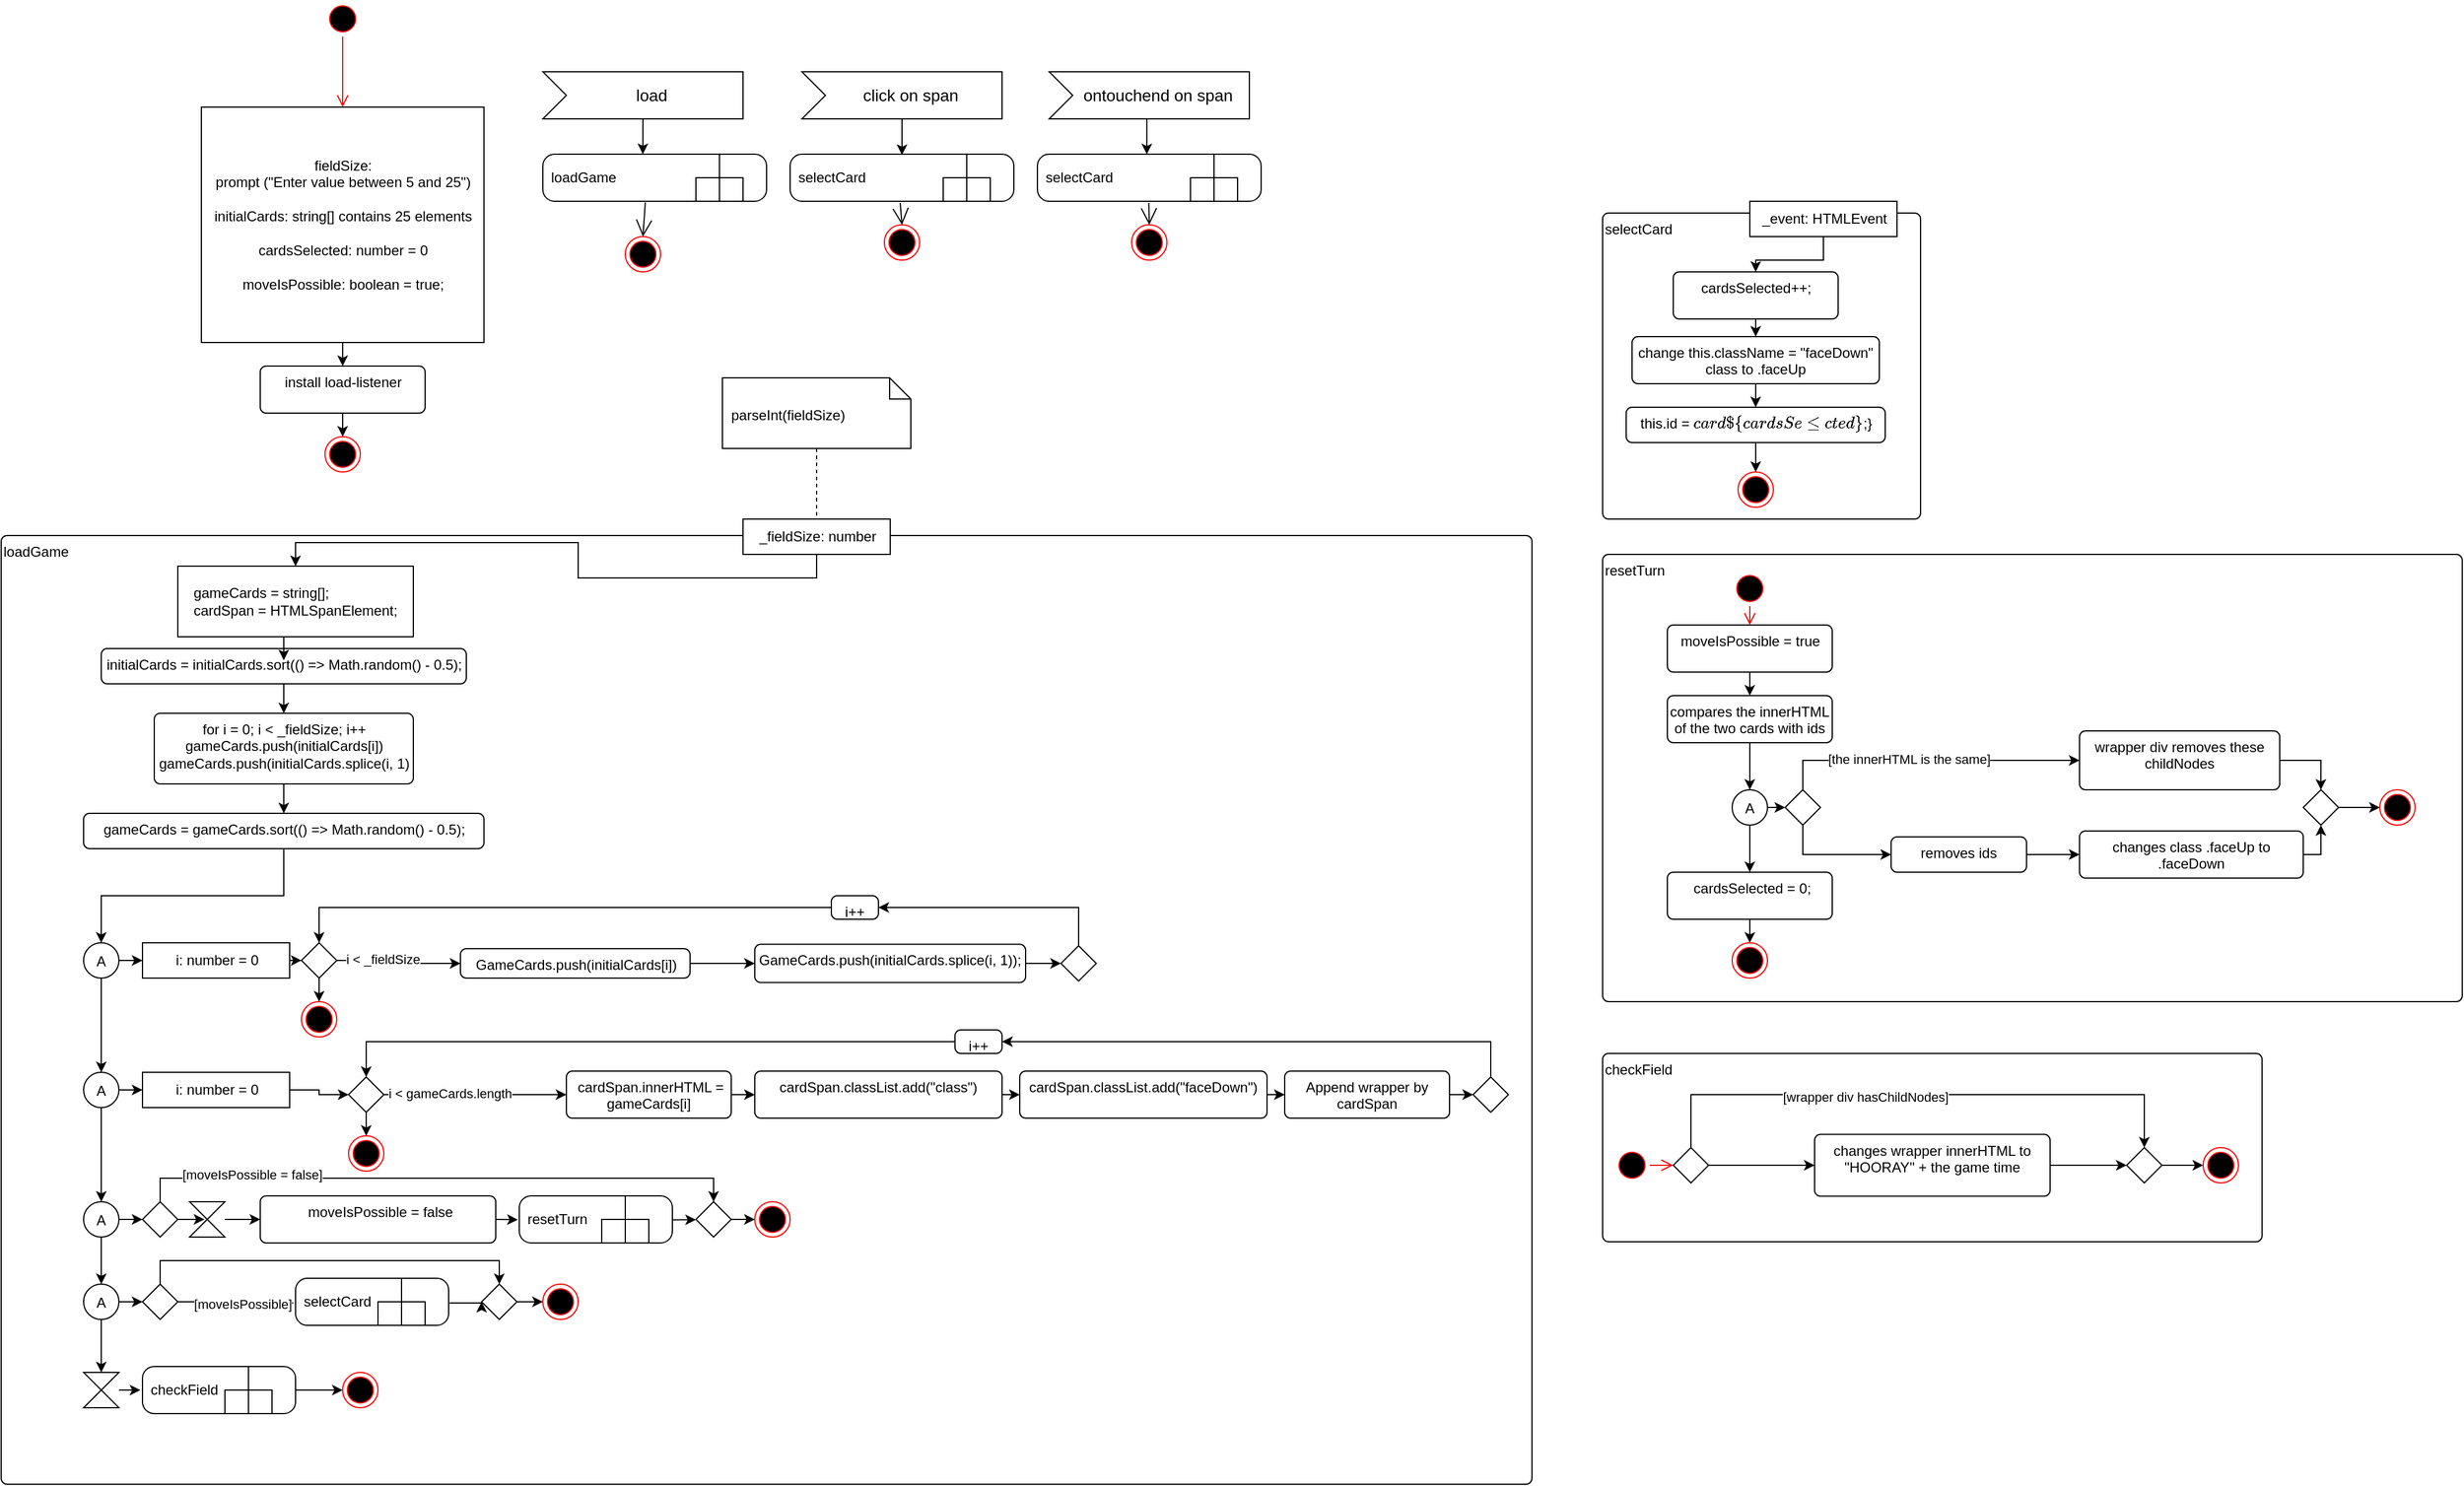 <mxfile version="17.4.2" type="device"><diagram id="jdopjP7UyRHv-_mpUukn" name="Page-1"><mxGraphModel dx="2853" dy="1598" grid="1" gridSize="10" guides="1" tooltips="1" connect="1" arrows="0" fold="1" page="1" pageScale="1" pageWidth="2336" pageHeight="1654" background="none" math="0" shadow="0"><root><mxCell id="0"/><mxCell id="1" parent="0"/><mxCell id="LAQ2W7BUD5hDsQuwMVyT-1" value="" style="ellipse;html=1;shape=startState;fillColor=#000000;strokeColor=#ff0000;" vertex="1" parent="1"><mxGeometry x="465" y="200" width="30" height="30" as="geometry"/></mxCell><mxCell id="LAQ2W7BUD5hDsQuwMVyT-2" value="" style="edgeStyle=orthogonalEdgeStyle;html=1;verticalAlign=bottom;endArrow=open;endSize=8;strokeColor=#ff0000;rounded=0;entryX=0.5;entryY=0;entryDx=0;entryDy=0;" edge="1" source="LAQ2W7BUD5hDsQuwMVyT-1" parent="1" target="LAQ2W7BUD5hDsQuwMVyT-3"><mxGeometry relative="1" as="geometry"><mxPoint x="465" y="300" as="targetPoint"/></mxGeometry></mxCell><mxCell id="LAQ2W7BUD5hDsQuwMVyT-111" style="edgeStyle=orthogonalEdgeStyle;rounded=0;orthogonalLoop=1;jettySize=auto;html=1;exitX=0.5;exitY=1;exitDx=0;exitDy=0;entryX=0.5;entryY=0;entryDx=0;entryDy=0;" edge="1" parent="1" source="LAQ2W7BUD5hDsQuwMVyT-3" target="LAQ2W7BUD5hDsQuwMVyT-6"><mxGeometry relative="1" as="geometry"/></mxCell><mxCell id="LAQ2W7BUD5hDsQuwMVyT-3" value="fieldSize:&lt;br&gt;prompt (&quot;Enter value between 5 and 25&quot;)&lt;br&gt;&lt;br&gt;initialCards: string[] contains 25 elements&lt;br&gt;&lt;br&gt;cardsSelected: number = 0&lt;br&gt;&lt;br&gt;moveIsPossible: boolean = true;" style="html=1;" vertex="1" parent="1"><mxGeometry x="360" y="290" width="240" height="200" as="geometry"/></mxCell><mxCell id="LAQ2W7BUD5hDsQuwMVyT-101" style="edgeStyle=orthogonalEdgeStyle;rounded=0;orthogonalLoop=1;jettySize=auto;html=1;exitX=0;exitY=0;exitDx=85;exitDy=40;exitPerimeter=0;entryX=0.447;entryY=0;entryDx=0;entryDy=0;entryPerimeter=0;" edge="1" parent="1" source="LAQ2W7BUD5hDsQuwMVyT-4" target="LAQ2W7BUD5hDsQuwMVyT-5"><mxGeometry relative="1" as="geometry"/></mxCell><mxCell id="LAQ2W7BUD5hDsQuwMVyT-4" value="load" style="html=1;shape=mxgraph.infographic.ribbonSimple;notch1=20;notch2=0;align=center;verticalAlign=middle;fontSize=14;fontStyle=0;fillColor=#FFFFFF;flipH=0;spacingRight=0;spacingLeft=14;" vertex="1" parent="1"><mxGeometry x="650" y="260" width="170" height="40" as="geometry"/></mxCell><mxCell id="LAQ2W7BUD5hDsQuwMVyT-5" value="loadGame" style="shape=mxgraph.uml25.behaviorAction;html=1;rounded=1;absoluteArcSize=1;arcSize=10;align=left;spacingLeft=5;" vertex="1" parent="1"><mxGeometry x="650" y="330" width="190" height="40" as="geometry"/></mxCell><mxCell id="LAQ2W7BUD5hDsQuwMVyT-113" style="edgeStyle=orthogonalEdgeStyle;rounded=0;orthogonalLoop=1;jettySize=auto;html=1;exitX=0.5;exitY=1;exitDx=0;exitDy=0;entryX=0.5;entryY=0;entryDx=0;entryDy=0;" edge="1" parent="1" source="LAQ2W7BUD5hDsQuwMVyT-6" target="LAQ2W7BUD5hDsQuwMVyT-112"><mxGeometry relative="1" as="geometry"/></mxCell><mxCell id="LAQ2W7BUD5hDsQuwMVyT-6" value="install load-listener" style="html=1;align=center;verticalAlign=top;rounded=1;absoluteArcSize=1;arcSize=10;dashed=0;" vertex="1" parent="1"><mxGeometry x="410" y="510" width="140" height="40" as="geometry"/></mxCell><mxCell id="LAQ2W7BUD5hDsQuwMVyT-102" style="edgeStyle=orthogonalEdgeStyle;rounded=0;orthogonalLoop=1;jettySize=auto;html=1;exitX=0;exitY=0;exitDx=85;exitDy=40;exitPerimeter=0;entryX=0.5;entryY=0.017;entryDx=0;entryDy=0;entryPerimeter=0;" edge="1" parent="1" source="LAQ2W7BUD5hDsQuwMVyT-8" target="LAQ2W7BUD5hDsQuwMVyT-10"><mxGeometry relative="1" as="geometry"/></mxCell><mxCell id="LAQ2W7BUD5hDsQuwMVyT-8" value="click on span" style="html=1;shape=mxgraph.infographic.ribbonSimple;notch1=20;notch2=0;align=center;verticalAlign=middle;fontSize=14;fontStyle=0;fillColor=#FFFFFF;flipH=0;spacingRight=0;spacingLeft=14;" vertex="1" parent="1"><mxGeometry x="870" y="260" width="170" height="40" as="geometry"/></mxCell><mxCell id="LAQ2W7BUD5hDsQuwMVyT-103" style="edgeStyle=orthogonalEdgeStyle;rounded=0;orthogonalLoop=1;jettySize=auto;html=1;exitX=0;exitY=0;exitDx=85;exitDy=40;exitPerimeter=0;entryX=0.489;entryY=0.002;entryDx=0;entryDy=0;entryPerimeter=0;" edge="1" parent="1" source="LAQ2W7BUD5hDsQuwMVyT-9" target="LAQ2W7BUD5hDsQuwMVyT-14"><mxGeometry relative="1" as="geometry"/></mxCell><mxCell id="LAQ2W7BUD5hDsQuwMVyT-9" value="ontouchend on span" style="html=1;shape=mxgraph.infographic.ribbonSimple;notch1=20;notch2=0;align=center;verticalAlign=middle;fontSize=14;fontStyle=0;fillColor=#FFFFFF;flipH=0;spacingRight=0;spacingLeft=14;" vertex="1" parent="1"><mxGeometry x="1080" y="260" width="170" height="40" as="geometry"/></mxCell><mxCell id="LAQ2W7BUD5hDsQuwMVyT-10" value="selectCard" style="shape=mxgraph.uml25.behaviorAction;html=1;rounded=1;absoluteArcSize=1;arcSize=10;align=left;spacingLeft=5;" vertex="1" parent="1"><mxGeometry x="860" y="330" width="190" height="40" as="geometry"/></mxCell><mxCell id="LAQ2W7BUD5hDsQuwMVyT-14" value="selectCard" style="shape=mxgraph.uml25.behaviorAction;html=1;rounded=1;absoluteArcSize=1;arcSize=10;align=left;spacingLeft=5;" vertex="1" parent="1"><mxGeometry x="1070" y="330" width="190" height="40" as="geometry"/></mxCell><mxCell id="LAQ2W7BUD5hDsQuwMVyT-97" value="" style="group" vertex="1" connectable="0" parent="1"><mxGeometry x="1550" y="670" width="730" height="380" as="geometry"/></mxCell><mxCell id="LAQ2W7BUD5hDsQuwMVyT-12" value="resetTurn&lt;br&gt;&lt;br&gt;&lt;br&gt;" style="html=1;align=left;verticalAlign=top;rounded=1;absoluteArcSize=1;arcSize=10;dashed=0;" vertex="1" parent="LAQ2W7BUD5hDsQuwMVyT-97"><mxGeometry width="730" height="380" as="geometry"/></mxCell><mxCell id="LAQ2W7BUD5hDsQuwMVyT-51" value="&amp;nbsp;cardsSelected = 0;" style="html=1;align=center;verticalAlign=top;rounded=1;absoluteArcSize=1;arcSize=10;dashed=0;" vertex="1" parent="LAQ2W7BUD5hDsQuwMVyT-97"><mxGeometry x="55" y="270" width="140" height="40" as="geometry"/></mxCell><mxCell id="LAQ2W7BUD5hDsQuwMVyT-81" style="edgeStyle=orthogonalEdgeStyle;rounded=0;orthogonalLoop=1;jettySize=auto;html=1;exitX=0.5;exitY=1;exitDx=0;exitDy=0;entryX=0.5;entryY=0;entryDx=0;entryDy=0;" edge="1" parent="LAQ2W7BUD5hDsQuwMVyT-97" source="LAQ2W7BUD5hDsQuwMVyT-247" target="LAQ2W7BUD5hDsQuwMVyT-51"><mxGeometry relative="1" as="geometry"><mxPoint x="125" y="248" as="sourcePoint"/></mxGeometry></mxCell><mxCell id="LAQ2W7BUD5hDsQuwMVyT-80" style="edgeStyle=orthogonalEdgeStyle;rounded=0;orthogonalLoop=1;jettySize=auto;html=1;exitX=0.5;exitY=1;exitDx=0;exitDy=0;entryX=0.5;entryY=0;entryDx=0;entryDy=0;" edge="1" parent="LAQ2W7BUD5hDsQuwMVyT-97" source="LAQ2W7BUD5hDsQuwMVyT-53" target="LAQ2W7BUD5hDsQuwMVyT-247"><mxGeometry relative="1" as="geometry"><mxPoint x="125" y="178" as="targetPoint"/></mxGeometry></mxCell><mxCell id="LAQ2W7BUD5hDsQuwMVyT-53" value="compares the innerHTML of the two cards with ids" style="html=1;align=center;verticalAlign=top;rounded=1;absoluteArcSize=1;arcSize=10;dashed=0;whiteSpace=wrap;" vertex="1" parent="LAQ2W7BUD5hDsQuwMVyT-97"><mxGeometry x="55" y="120" width="140" height="40" as="geometry"/></mxCell><mxCell id="LAQ2W7BUD5hDsQuwMVyT-96" style="edgeStyle=orthogonalEdgeStyle;rounded=0;orthogonalLoop=1;jettySize=auto;html=1;exitX=0.5;exitY=1;exitDx=0;exitDy=0;entryX=0.5;entryY=0;entryDx=0;entryDy=0;" edge="1" parent="LAQ2W7BUD5hDsQuwMVyT-97" source="LAQ2W7BUD5hDsQuwMVyT-54" target="LAQ2W7BUD5hDsQuwMVyT-53"><mxGeometry relative="1" as="geometry"/></mxCell><mxCell id="LAQ2W7BUD5hDsQuwMVyT-54" value="moveIsPossible = true" style="html=1;align=center;verticalAlign=top;rounded=1;absoluteArcSize=1;arcSize=10;dashed=0;" vertex="1" parent="LAQ2W7BUD5hDsQuwMVyT-97"><mxGeometry x="55" y="60" width="140" height="40" as="geometry"/></mxCell><mxCell id="LAQ2W7BUD5hDsQuwMVyT-82" value="" style="ellipse;html=1;shape=endState;fillColor=#000000;strokeColor=#ff0000;" vertex="1" parent="LAQ2W7BUD5hDsQuwMVyT-97"><mxGeometry x="110" y="330" width="30" height="30" as="geometry"/></mxCell><mxCell id="LAQ2W7BUD5hDsQuwMVyT-83" style="edgeStyle=orthogonalEdgeStyle;rounded=0;orthogonalLoop=1;jettySize=auto;html=1;exitX=0.5;exitY=1;exitDx=0;exitDy=0;entryX=0.5;entryY=0;entryDx=0;entryDy=0;" edge="1" parent="LAQ2W7BUD5hDsQuwMVyT-97" source="LAQ2W7BUD5hDsQuwMVyT-51" target="LAQ2W7BUD5hDsQuwMVyT-82"><mxGeometry relative="1" as="geometry"/></mxCell><mxCell id="LAQ2W7BUD5hDsQuwMVyT-92" value="" style="ellipse;html=1;shape=startState;fillColor=#000000;strokeColor=#ff0000;" vertex="1" parent="LAQ2W7BUD5hDsQuwMVyT-97"><mxGeometry x="110" y="14" width="30" height="30" as="geometry"/></mxCell><mxCell id="LAQ2W7BUD5hDsQuwMVyT-93" value="" style="edgeStyle=orthogonalEdgeStyle;html=1;verticalAlign=bottom;endArrow=open;endSize=8;strokeColor=#ff0000;rounded=0;entryX=0.5;entryY=0;entryDx=0;entryDy=0;" edge="1" source="LAQ2W7BUD5hDsQuwMVyT-92" parent="LAQ2W7BUD5hDsQuwMVyT-97" target="LAQ2W7BUD5hDsQuwMVyT-54"><mxGeometry relative="1" as="geometry"><mxPoint x="125" y="104" as="targetPoint"/></mxGeometry></mxCell><mxCell id="LAQ2W7BUD5hDsQuwMVyT-250" value="" style="group" vertex="1" connectable="0" parent="LAQ2W7BUD5hDsQuwMVyT-97"><mxGeometry x="110" y="150" width="580" height="125" as="geometry"/></mxCell><mxCell id="LAQ2W7BUD5hDsQuwMVyT-225" value="" style="group" vertex="1" connectable="0" parent="LAQ2W7BUD5hDsQuwMVyT-250"><mxGeometry x="45" width="535" height="125" as="geometry"/></mxCell><mxCell id="LAQ2W7BUD5hDsQuwMVyT-198" value="" style="rhombus;strokeColor=default;gradientColor=none;" vertex="1" parent="LAQ2W7BUD5hDsQuwMVyT-225"><mxGeometry x="440" y="50" width="30" height="30" as="geometry"/></mxCell><mxCell id="LAQ2W7BUD5hDsQuwMVyT-199" value="" style="rhombus;strokeColor=default;gradientColor=none;" vertex="1" parent="LAQ2W7BUD5hDsQuwMVyT-225"><mxGeometry y="50" width="30" height="30" as="geometry"/></mxCell><mxCell id="LAQ2W7BUD5hDsQuwMVyT-204" value="&lt;span style=&quot;color: rgba(0 , 0 , 0 , 0) ; font-family: monospace ; font-size: 0px&quot;&gt;%3CmxGraphModel%3E%3Croot%3E%3CmxCell%20id%3D%220%22%2F%3E%3CmxCell%20id%3D%221%22%20parent%3D%220%22%2F%3E%3CmxCell%20id%3D%222%22%20value%3D%22if%20they%20are%20the%20same%20they%20get%20removed%20from%20the%20div%2C%26lt%3Bbr%26gt%3Belse%20it%20changes%20class%20.faceUp%20to%20.faceDown%22%20style%3D%22html%3D1%3Balign%3Dcenter%3BverticalAlign%3Dtop%3Brounded%3D1%3BabsoluteArcSize%3D1%3BarcSize%3D10%3Bdashed%3D0%3BwhiteSpace%3Dwrap%3B%22%20vertex%3D%221%22%20parent%3D%221%22%3E%3CmxGeometry%20x%3D%221130%22%20y%3D%22818%22%20width%3D%22190%22%20height%3D%2270%22%20as%3D%22geometry%22%2F%3E%3C%2FmxCell%3E%3C%2Froot%3E%3C%2FmxGraphModel%3E&lt;/span&gt;removes ids" style="html=1;align=center;verticalAlign=top;rounded=1;absoluteArcSize=1;arcSize=10;dashed=0;whiteSpace=wrap;" vertex="1" parent="LAQ2W7BUD5hDsQuwMVyT-225"><mxGeometry x="90" y="90" width="115" height="30" as="geometry"/></mxCell><mxCell id="LAQ2W7BUD5hDsQuwMVyT-208" style="edgeStyle=orthogonalEdgeStyle;rounded=0;orthogonalLoop=1;jettySize=auto;html=1;exitX=0.5;exitY=1;exitDx=0;exitDy=0;entryX=0;entryY=0.5;entryDx=0;entryDy=0;" edge="1" parent="LAQ2W7BUD5hDsQuwMVyT-225" source="LAQ2W7BUD5hDsQuwMVyT-199" target="LAQ2W7BUD5hDsQuwMVyT-204"><mxGeometry relative="1" as="geometry"/></mxCell><mxCell id="LAQ2W7BUD5hDsQuwMVyT-210" style="edgeStyle=orthogonalEdgeStyle;rounded=0;orthogonalLoop=1;jettySize=auto;html=1;exitX=1;exitY=0.5;exitDx=0;exitDy=0;entryX=0.5;entryY=0;entryDx=0;entryDy=0;" edge="1" parent="LAQ2W7BUD5hDsQuwMVyT-225" source="LAQ2W7BUD5hDsQuwMVyT-205" target="LAQ2W7BUD5hDsQuwMVyT-198"><mxGeometry relative="1" as="geometry"/></mxCell><mxCell id="LAQ2W7BUD5hDsQuwMVyT-205" value="wrapper div removes these childNodes" style="html=1;align=center;verticalAlign=top;rounded=1;absoluteArcSize=1;arcSize=10;dashed=0;whiteSpace=wrap;" vertex="1" parent="LAQ2W7BUD5hDsQuwMVyT-225"><mxGeometry x="250" width="170" height="50" as="geometry"/></mxCell><mxCell id="LAQ2W7BUD5hDsQuwMVyT-207" style="edgeStyle=orthogonalEdgeStyle;rounded=0;orthogonalLoop=1;jettySize=auto;html=1;exitX=0.5;exitY=0;exitDx=0;exitDy=0;entryX=0;entryY=0.5;entryDx=0;entryDy=0;" edge="1" parent="LAQ2W7BUD5hDsQuwMVyT-225" source="LAQ2W7BUD5hDsQuwMVyT-199" target="LAQ2W7BUD5hDsQuwMVyT-205"><mxGeometry relative="1" as="geometry"/></mxCell><mxCell id="LAQ2W7BUD5hDsQuwMVyT-249" value="[the innerHTML is the same]" style="edgeLabel;html=1;align=center;verticalAlign=middle;resizable=0;points=[];" vertex="1" connectable="0" parent="LAQ2W7BUD5hDsQuwMVyT-207"><mxGeometry x="-0.118" y="1" relative="1" as="geometry"><mxPoint as="offset"/></mxGeometry></mxCell><mxCell id="LAQ2W7BUD5hDsQuwMVyT-211" style="edgeStyle=orthogonalEdgeStyle;rounded=0;orthogonalLoop=1;jettySize=auto;html=1;exitX=1;exitY=0.5;exitDx=0;exitDy=0;entryX=0.5;entryY=1;entryDx=0;entryDy=0;" edge="1" parent="LAQ2W7BUD5hDsQuwMVyT-225" source="LAQ2W7BUD5hDsQuwMVyT-206" target="LAQ2W7BUD5hDsQuwMVyT-198"><mxGeometry relative="1" as="geometry"/></mxCell><mxCell id="LAQ2W7BUD5hDsQuwMVyT-206" value="changes class .faceUp to .faceDown" style="html=1;align=center;verticalAlign=top;rounded=1;absoluteArcSize=1;arcSize=10;dashed=0;whiteSpace=wrap;" vertex="1" parent="LAQ2W7BUD5hDsQuwMVyT-225"><mxGeometry x="250" y="85" width="190" height="40" as="geometry"/></mxCell><mxCell id="LAQ2W7BUD5hDsQuwMVyT-209" style="edgeStyle=orthogonalEdgeStyle;rounded=0;orthogonalLoop=1;jettySize=auto;html=1;exitX=1;exitY=0.5;exitDx=0;exitDy=0;entryX=0;entryY=0.5;entryDx=0;entryDy=0;" edge="1" parent="LAQ2W7BUD5hDsQuwMVyT-225" source="LAQ2W7BUD5hDsQuwMVyT-204" target="LAQ2W7BUD5hDsQuwMVyT-206"><mxGeometry relative="1" as="geometry"/></mxCell><mxCell id="LAQ2W7BUD5hDsQuwMVyT-212" value="" style="ellipse;html=1;shape=endState;fillColor=#000000;strokeColor=#ff0000;" vertex="1" parent="LAQ2W7BUD5hDsQuwMVyT-225"><mxGeometry x="505" y="50" width="30" height="30" as="geometry"/></mxCell><mxCell id="LAQ2W7BUD5hDsQuwMVyT-213" style="edgeStyle=orthogonalEdgeStyle;rounded=0;orthogonalLoop=1;jettySize=auto;html=1;exitX=1;exitY=0.5;exitDx=0;exitDy=0;entryX=0;entryY=0.5;entryDx=0;entryDy=0;" edge="1" parent="LAQ2W7BUD5hDsQuwMVyT-225" source="LAQ2W7BUD5hDsQuwMVyT-198" target="LAQ2W7BUD5hDsQuwMVyT-212"><mxGeometry relative="1" as="geometry"/></mxCell><mxCell id="LAQ2W7BUD5hDsQuwMVyT-248" style="edgeStyle=orthogonalEdgeStyle;rounded=0;orthogonalLoop=1;jettySize=auto;html=1;exitX=1;exitY=0.5;exitDx=0;exitDy=0;entryX=0;entryY=0.5;entryDx=0;entryDy=0;" edge="1" parent="LAQ2W7BUD5hDsQuwMVyT-250" source="LAQ2W7BUD5hDsQuwMVyT-247" target="LAQ2W7BUD5hDsQuwMVyT-199"><mxGeometry relative="1" as="geometry"/></mxCell><mxCell id="LAQ2W7BUD5hDsQuwMVyT-247" value="A" style="ellipse;fillColor=#ffffff;strokeColor=#000000;" vertex="1" parent="LAQ2W7BUD5hDsQuwMVyT-250"><mxGeometry y="50" width="30" height="30" as="geometry"/></mxCell><mxCell id="LAQ2W7BUD5hDsQuwMVyT-98" value="" style="group" vertex="1" connectable="0" parent="1"><mxGeometry x="1550" y="1094" width="660" height="210" as="geometry"/></mxCell><mxCell id="LAQ2W7BUD5hDsQuwMVyT-251" value="" style="group" vertex="1" connectable="0" parent="LAQ2W7BUD5hDsQuwMVyT-98"><mxGeometry width="560" height="160" as="geometry"/></mxCell><mxCell id="LAQ2W7BUD5hDsQuwMVyT-13" value="checkField&lt;br&gt;&lt;br&gt;" style="html=1;align=left;verticalAlign=top;rounded=1;absoluteArcSize=1;arcSize=10;dashed=0;" vertex="1" parent="LAQ2W7BUD5hDsQuwMVyT-251"><mxGeometry width="560" height="160" as="geometry"/></mxCell><mxCell id="LAQ2W7BUD5hDsQuwMVyT-84" value="" style="ellipse;html=1;shape=startState;fillColor=#000000;strokeColor=#ff0000;" vertex="1" parent="LAQ2W7BUD5hDsQuwMVyT-251"><mxGeometry x="10" y="80" width="30" height="30" as="geometry"/></mxCell><mxCell id="LAQ2W7BUD5hDsQuwMVyT-85" value="" style="edgeStyle=orthogonalEdgeStyle;html=1;verticalAlign=bottom;endArrow=open;endSize=8;strokeColor=#ff0000;rounded=0;entryX=0;entryY=0.5;entryDx=0;entryDy=0;" edge="1" source="LAQ2W7BUD5hDsQuwMVyT-84" parent="LAQ2W7BUD5hDsQuwMVyT-251" target="LAQ2W7BUD5hDsQuwMVyT-202"><mxGeometry relative="1" as="geometry"><mxPoint x="140" y="60" as="targetPoint"/></mxGeometry></mxCell><mxCell id="LAQ2W7BUD5hDsQuwMVyT-226" value="" style="group" vertex="1" connectable="0" parent="LAQ2W7BUD5hDsQuwMVyT-251"><mxGeometry x="60" y="40" width="480" height="81.25" as="geometry"/></mxCell><mxCell id="LAQ2W7BUD5hDsQuwMVyT-201" value="" style="rhombus;strokeColor=default;gradientColor=none;" vertex="1" parent="LAQ2W7BUD5hDsQuwMVyT-226"><mxGeometry x="385" y="40" width="30" height="30" as="geometry"/></mxCell><mxCell id="LAQ2W7BUD5hDsQuwMVyT-215" style="edgeStyle=orthogonalEdgeStyle;rounded=0;orthogonalLoop=1;jettySize=auto;html=1;exitX=0.5;exitY=0;exitDx=0;exitDy=0;entryX=0.5;entryY=0;entryDx=0;entryDy=0;" edge="1" parent="LAQ2W7BUD5hDsQuwMVyT-226" source="LAQ2W7BUD5hDsQuwMVyT-202" target="LAQ2W7BUD5hDsQuwMVyT-201"><mxGeometry relative="1" as="geometry"><Array as="points"><mxPoint x="15" y="-5"/><mxPoint x="400" y="-5"/></Array></mxGeometry></mxCell><mxCell id="LAQ2W7BUD5hDsQuwMVyT-218" value="[wrapper div hasChildNodes]" style="edgeLabel;html=1;align=center;verticalAlign=middle;resizable=0;points=[];" vertex="1" connectable="0" parent="LAQ2W7BUD5hDsQuwMVyT-215"><mxGeometry x="-0.187" y="-2" relative="1" as="geometry"><mxPoint as="offset"/></mxGeometry></mxCell><mxCell id="LAQ2W7BUD5hDsQuwMVyT-202" value="" style="rhombus;strokeColor=default;gradientColor=none;" vertex="1" parent="LAQ2W7BUD5hDsQuwMVyT-226"><mxGeometry y="40" width="30" height="30" as="geometry"/></mxCell><mxCell id="LAQ2W7BUD5hDsQuwMVyT-217" style="edgeStyle=orthogonalEdgeStyle;rounded=0;orthogonalLoop=1;jettySize=auto;html=1;exitX=1;exitY=0.5;exitDx=0;exitDy=0;entryX=0;entryY=0.5;entryDx=0;entryDy=0;" edge="1" parent="LAQ2W7BUD5hDsQuwMVyT-226" source="LAQ2W7BUD5hDsQuwMVyT-214" target="LAQ2W7BUD5hDsQuwMVyT-201"><mxGeometry relative="1" as="geometry"/></mxCell><mxCell id="LAQ2W7BUD5hDsQuwMVyT-214" value="changes wrapper innerHTML to &quot;HOORAY&quot; + the game time" style="html=1;align=center;verticalAlign=top;rounded=1;absoluteArcSize=1;arcSize=10;dashed=0;whiteSpace=wrap;" vertex="1" parent="LAQ2W7BUD5hDsQuwMVyT-226"><mxGeometry x="120" y="28.75" width="200" height="52.5" as="geometry"/></mxCell><mxCell id="LAQ2W7BUD5hDsQuwMVyT-216" style="edgeStyle=orthogonalEdgeStyle;rounded=0;orthogonalLoop=1;jettySize=auto;html=1;exitX=1;exitY=0.5;exitDx=0;exitDy=0;entryX=0;entryY=0.5;entryDx=0;entryDy=0;" edge="1" parent="LAQ2W7BUD5hDsQuwMVyT-226" source="LAQ2W7BUD5hDsQuwMVyT-202" target="LAQ2W7BUD5hDsQuwMVyT-214"><mxGeometry relative="1" as="geometry"/></mxCell><mxCell id="LAQ2W7BUD5hDsQuwMVyT-219" value="" style="ellipse;html=1;shape=endState;fillColor=#000000;strokeColor=#ff0000;" vertex="1" parent="LAQ2W7BUD5hDsQuwMVyT-226"><mxGeometry x="450" y="40" width="30" height="30" as="geometry"/></mxCell><mxCell id="LAQ2W7BUD5hDsQuwMVyT-220" style="edgeStyle=orthogonalEdgeStyle;rounded=0;orthogonalLoop=1;jettySize=auto;html=1;exitX=1;exitY=0.5;exitDx=0;exitDy=0;entryX=0;entryY=0.5;entryDx=0;entryDy=0;" edge="1" parent="LAQ2W7BUD5hDsQuwMVyT-226" source="LAQ2W7BUD5hDsQuwMVyT-201" target="LAQ2W7BUD5hDsQuwMVyT-219"><mxGeometry relative="1" as="geometry"/></mxCell><mxCell id="LAQ2W7BUD5hDsQuwMVyT-99" value="" style="group" vertex="1" connectable="0" parent="1"><mxGeometry x="1550" y="370" width="270" height="270" as="geometry"/></mxCell><mxCell id="LAQ2W7BUD5hDsQuwMVyT-11" value="selectCard&lt;br&gt;&lt;br&gt;&lt;br&gt;" style="html=1;align=left;verticalAlign=top;rounded=1;absoluteArcSize=1;arcSize=10;dashed=0;" vertex="1" parent="LAQ2W7BUD5hDsQuwMVyT-99"><mxGeometry y="10" width="270" height="260" as="geometry"/></mxCell><mxCell id="LAQ2W7BUD5hDsQuwMVyT-20" value="_event: HTMLEvent" style="html=1;" vertex="1" parent="LAQ2W7BUD5hDsQuwMVyT-99"><mxGeometry x="125" width="125" height="30" as="geometry"/></mxCell><mxCell id="LAQ2W7BUD5hDsQuwMVyT-31" value="this.id = `card${cardsSelected}`;}" style="html=1;align=center;verticalAlign=top;rounded=1;absoluteArcSize=1;arcSize=10;dashed=0;" vertex="1" parent="LAQ2W7BUD5hDsQuwMVyT-99"><mxGeometry x="20" y="175" width="220" height="30" as="geometry"/></mxCell><mxCell id="LAQ2W7BUD5hDsQuwMVyT-75" style="edgeStyle=orthogonalEdgeStyle;rounded=0;orthogonalLoop=1;jettySize=auto;html=1;exitX=0.5;exitY=1;exitDx=0;exitDy=0;entryX=0.5;entryY=0;entryDx=0;entryDy=0;" edge="1" parent="LAQ2W7BUD5hDsQuwMVyT-99" source="LAQ2W7BUD5hDsQuwMVyT-32" target="LAQ2W7BUD5hDsQuwMVyT-31"><mxGeometry relative="1" as="geometry"/></mxCell><mxCell id="LAQ2W7BUD5hDsQuwMVyT-32" value="change this.className = &quot;faceDown&quot; class to .faceUp" style="html=1;align=center;verticalAlign=top;rounded=1;absoluteArcSize=1;arcSize=10;dashed=0;whiteSpace=wrap;" vertex="1" parent="LAQ2W7BUD5hDsQuwMVyT-99"><mxGeometry x="25" y="115" width="210" height="40" as="geometry"/></mxCell><mxCell id="LAQ2W7BUD5hDsQuwMVyT-74" style="edgeStyle=orthogonalEdgeStyle;rounded=0;orthogonalLoop=1;jettySize=auto;html=1;exitX=0.5;exitY=1;exitDx=0;exitDy=0;entryX=0.5;entryY=0;entryDx=0;entryDy=0;" edge="1" parent="LAQ2W7BUD5hDsQuwMVyT-99" source="LAQ2W7BUD5hDsQuwMVyT-33" target="LAQ2W7BUD5hDsQuwMVyT-32"><mxGeometry relative="1" as="geometry"/></mxCell><mxCell id="LAQ2W7BUD5hDsQuwMVyT-33" value="cardsSelected++;" style="html=1;align=center;verticalAlign=top;rounded=1;absoluteArcSize=1;arcSize=10;dashed=0;" vertex="1" parent="LAQ2W7BUD5hDsQuwMVyT-99"><mxGeometry x="60" y="60" width="140" height="40" as="geometry"/></mxCell><mxCell id="LAQ2W7BUD5hDsQuwMVyT-73" style="edgeStyle=orthogonalEdgeStyle;rounded=0;orthogonalLoop=1;jettySize=auto;html=1;exitX=0.5;exitY=1;exitDx=0;exitDy=0;entryX=0.5;entryY=0;entryDx=0;entryDy=0;" edge="1" parent="LAQ2W7BUD5hDsQuwMVyT-99" source="LAQ2W7BUD5hDsQuwMVyT-20" target="LAQ2W7BUD5hDsQuwMVyT-33"><mxGeometry relative="1" as="geometry"/></mxCell><mxCell id="LAQ2W7BUD5hDsQuwMVyT-76" value="" style="ellipse;html=1;shape=endState;fillColor=#000000;strokeColor=#ff0000;" vertex="1" parent="LAQ2W7BUD5hDsQuwMVyT-99"><mxGeometry x="115" y="230" width="30" height="30" as="geometry"/></mxCell><mxCell id="LAQ2W7BUD5hDsQuwMVyT-77" style="edgeStyle=orthogonalEdgeStyle;rounded=0;orthogonalLoop=1;jettySize=auto;html=1;exitX=0.5;exitY=1;exitDx=0;exitDy=0;entryX=0.5;entryY=0;entryDx=0;entryDy=0;" edge="1" parent="LAQ2W7BUD5hDsQuwMVyT-99" source="LAQ2W7BUD5hDsQuwMVyT-31" target="LAQ2W7BUD5hDsQuwMVyT-76"><mxGeometry relative="1" as="geometry"/></mxCell><mxCell id="LAQ2W7BUD5hDsQuwMVyT-104" value="" style="ellipse;html=1;shape=endState;fillColor=#000000;strokeColor=#ff0000;" vertex="1" parent="1"><mxGeometry x="1150" y="390" width="30" height="30" as="geometry"/></mxCell><mxCell id="LAQ2W7BUD5hDsQuwMVyT-105" value="" style="ellipse;html=1;shape=endState;fillColor=#000000;strokeColor=#ff0000;" vertex="1" parent="1"><mxGeometry x="940" y="390" width="30" height="30" as="geometry"/></mxCell><mxCell id="LAQ2W7BUD5hDsQuwMVyT-106" value="" style="ellipse;html=1;shape=endState;fillColor=#000000;strokeColor=#ff0000;" vertex="1" parent="1"><mxGeometry x="720" y="400" width="30" height="30" as="geometry"/></mxCell><mxCell id="LAQ2W7BUD5hDsQuwMVyT-108" value="" style="endArrow=open;endFill=1;endSize=12;html=1;rounded=0;exitX=0.458;exitY=1.025;exitDx=0;exitDy=0;exitPerimeter=0;entryX=0.5;entryY=0;entryDx=0;entryDy=0;" edge="1" parent="1" source="LAQ2W7BUD5hDsQuwMVyT-5" target="LAQ2W7BUD5hDsQuwMVyT-106"><mxGeometry width="160" relative="1" as="geometry"><mxPoint x="770" y="380" as="sourcePoint"/><mxPoint x="930" y="380" as="targetPoint"/></mxGeometry></mxCell><mxCell id="LAQ2W7BUD5hDsQuwMVyT-109" value="" style="endArrow=open;endFill=1;endSize=12;html=1;rounded=0;exitX=0.498;exitY=1.038;exitDx=0;exitDy=0;exitPerimeter=0;entryX=0.5;entryY=0;entryDx=0;entryDy=0;" edge="1" parent="1" source="LAQ2W7BUD5hDsQuwMVyT-14" target="LAQ2W7BUD5hDsQuwMVyT-104"><mxGeometry width="160" relative="1" as="geometry"><mxPoint x="1210" y="380" as="sourcePoint"/><mxPoint x="1370" y="380" as="targetPoint"/></mxGeometry></mxCell><mxCell id="LAQ2W7BUD5hDsQuwMVyT-110" value="" style="endArrow=open;endFill=1;endSize=12;html=1;rounded=0;exitX=0.492;exitY=1.038;exitDx=0;exitDy=0;exitPerimeter=0;entryX=0.5;entryY=0;entryDx=0;entryDy=0;" edge="1" parent="1" source="LAQ2W7BUD5hDsQuwMVyT-10" target="LAQ2W7BUD5hDsQuwMVyT-105"><mxGeometry width="160" relative="1" as="geometry"><mxPoint x="770" y="380" as="sourcePoint"/><mxPoint x="930" y="380" as="targetPoint"/></mxGeometry></mxCell><mxCell id="LAQ2W7BUD5hDsQuwMVyT-112" value="" style="ellipse;html=1;shape=endState;fillColor=#000000;strokeColor=#ff0000;" vertex="1" parent="1"><mxGeometry x="465" y="570" width="30" height="30" as="geometry"/></mxCell><mxCell id="LAQ2W7BUD5hDsQuwMVyT-183" style="edgeStyle=orthogonalEdgeStyle;rounded=0;orthogonalLoop=1;jettySize=auto;html=1;exitX=1;exitY=0.5;exitDx=0;exitDy=0;entryX=0;entryY=0.5;entryDx=0;entryDy=0;" edge="1" parent="1" target="LAQ2W7BUD5hDsQuwMVyT-190"><mxGeometry relative="1" as="geometry"><mxPoint x="1605" y="1345" as="sourcePoint"/></mxGeometry></mxCell><mxCell id="LAQ2W7BUD5hDsQuwMVyT-253" value="" style="group" vertex="1" connectable="0" parent="1"><mxGeometry x="190" y="640" width="1300" height="820" as="geometry"/></mxCell><mxCell id="LAQ2W7BUD5hDsQuwMVyT-7" value="loadGame&lt;br&gt;&lt;br&gt;&lt;br&gt;&lt;br&gt;&lt;br&gt;&lt;br&gt;&lt;br&gt;&lt;br&gt;&lt;br&gt;" style="html=1;align=left;verticalAlign=top;rounded=1;absoluteArcSize=1;arcSize=10;dashed=0;" vertex="1" parent="LAQ2W7BUD5hDsQuwMVyT-253"><mxGeometry y="14" width="1300" height="806" as="geometry"/></mxCell><mxCell id="LAQ2W7BUD5hDsQuwMVyT-21" value="_fieldSize: number" style="html=1;" vertex="1" parent="LAQ2W7BUD5hDsQuwMVyT-253"><mxGeometry x="630" width="125" height="30" as="geometry"/></mxCell><mxCell id="LAQ2W7BUD5hDsQuwMVyT-26" value="&lt;div style=&quot;text-align: left&quot;&gt;&lt;span&gt;gameCards = string[];&lt;/span&gt;&lt;/div&gt;&lt;div style=&quot;text-align: left&quot;&gt;&lt;span&gt;cardSpan = HTMLSpanElement;&lt;/span&gt;&lt;/div&gt;" style="html=1;whiteSpace=wrap;" vertex="1" parent="LAQ2W7BUD5hDsQuwMVyT-253"><mxGeometry x="150" y="40" width="200" height="60" as="geometry"/></mxCell><mxCell id="LAQ2W7BUD5hDsQuwMVyT-71" style="edgeStyle=orthogonalEdgeStyle;rounded=0;orthogonalLoop=1;jettySize=auto;html=1;exitX=0.5;exitY=1;exitDx=0;exitDy=0;" edge="1" parent="LAQ2W7BUD5hDsQuwMVyT-253" source="LAQ2W7BUD5hDsQuwMVyT-21" target="LAQ2W7BUD5hDsQuwMVyT-26"><mxGeometry relative="1" as="geometry"/></mxCell><mxCell id="LAQ2W7BUD5hDsQuwMVyT-27" value="initialCards = initialCards.sort(() =&amp;gt; Math.random() - 0.5);" style="html=1;align=center;verticalAlign=top;rounded=1;absoluteArcSize=1;arcSize=10;dashed=0;" vertex="1" parent="LAQ2W7BUD5hDsQuwMVyT-253"><mxGeometry x="85" y="110" width="310" height="30" as="geometry"/></mxCell><mxCell id="LAQ2W7BUD5hDsQuwMVyT-62" style="edgeStyle=orthogonalEdgeStyle;rounded=0;orthogonalLoop=1;jettySize=auto;html=1;exitX=0.5;exitY=1;exitDx=0;exitDy=0;entryX=0.5;entryY=0.333;entryDx=0;entryDy=0;entryPerimeter=0;" edge="1" parent="LAQ2W7BUD5hDsQuwMVyT-253" source="LAQ2W7BUD5hDsQuwMVyT-26" target="LAQ2W7BUD5hDsQuwMVyT-27"><mxGeometry relative="1" as="geometry"/></mxCell><mxCell id="LAQ2W7BUD5hDsQuwMVyT-28" value="&lt;span style=&quot;text-align: left&quot;&gt;for i = 0; i &amp;lt; _fieldSize; i++&lt;/span&gt;&lt;br style=&quot;text-align: left&quot;&gt;&lt;span style=&quot;text-align: left&quot;&gt;gameCards.push(initialCards[i])&lt;/span&gt;&lt;br style=&quot;text-align: left&quot;&gt;&lt;span style=&quot;text-align: left&quot;&gt;gameCards.push(initialCards.splice(i, 1)&lt;/span&gt;" style="html=1;align=center;verticalAlign=top;rounded=1;absoluteArcSize=1;arcSize=10;dashed=0;" vertex="1" parent="LAQ2W7BUD5hDsQuwMVyT-253"><mxGeometry x="130" y="165" width="220" height="60" as="geometry"/></mxCell><mxCell id="LAQ2W7BUD5hDsQuwMVyT-63" style="edgeStyle=orthogonalEdgeStyle;rounded=0;orthogonalLoop=1;jettySize=auto;html=1;exitX=0.5;exitY=1;exitDx=0;exitDy=0;entryX=0.5;entryY=0;entryDx=0;entryDy=0;" edge="1" parent="LAQ2W7BUD5hDsQuwMVyT-253" source="LAQ2W7BUD5hDsQuwMVyT-27" target="LAQ2W7BUD5hDsQuwMVyT-28"><mxGeometry relative="1" as="geometry"/></mxCell><mxCell id="LAQ2W7BUD5hDsQuwMVyT-65" style="edgeStyle=orthogonalEdgeStyle;rounded=0;orthogonalLoop=1;jettySize=auto;html=1;exitX=0.5;exitY=1;exitDx=0;exitDy=0;entryX=0.5;entryY=0;entryDx=0;entryDy=0;" edge="1" parent="LAQ2W7BUD5hDsQuwMVyT-253" source="LAQ2W7BUD5hDsQuwMVyT-37" target="LAQ2W7BUD5hDsQuwMVyT-229"><mxGeometry relative="1" as="geometry"><mxPoint x="240" y="300" as="targetPoint"/></mxGeometry></mxCell><mxCell id="LAQ2W7BUD5hDsQuwMVyT-37" value="&lt;span style=&quot;text-align: left&quot;&gt;gameCards = gameCards.sort(() =&amp;gt; Math.random() - 0.5);&lt;/span&gt;" style="html=1;align=center;verticalAlign=top;rounded=1;absoluteArcSize=1;arcSize=10;dashed=0;" vertex="1" parent="LAQ2W7BUD5hDsQuwMVyT-253"><mxGeometry x="70" y="250" width="340" height="30" as="geometry"/></mxCell><mxCell id="LAQ2W7BUD5hDsQuwMVyT-64" style="edgeStyle=orthogonalEdgeStyle;rounded=0;orthogonalLoop=1;jettySize=auto;html=1;exitX=0.5;exitY=1;exitDx=0;exitDy=0;entryX=0.5;entryY=0;entryDx=0;entryDy=0;" edge="1" parent="LAQ2W7BUD5hDsQuwMVyT-253" source="LAQ2W7BUD5hDsQuwMVyT-28" target="LAQ2W7BUD5hDsQuwMVyT-37"><mxGeometry relative="1" as="geometry"/></mxCell><mxCell id="LAQ2W7BUD5hDsQuwMVyT-246" value="" style="group" vertex="1" connectable="0" parent="LAQ2W7BUD5hDsQuwMVyT-253"><mxGeometry x="70" y="320" width="1210" height="440" as="geometry"/></mxCell><mxCell id="LAQ2W7BUD5hDsQuwMVyT-156" value="" style="group" vertex="1" connectable="0" parent="LAQ2W7BUD5hDsQuwMVyT-246"><mxGeometry x="50" y="255" width="550" height="40" as="geometry"/></mxCell><mxCell id="LAQ2W7BUD5hDsQuwMVyT-134" value="" style="rhombus;strokeColor=default;gradientColor=none;" vertex="1" parent="LAQ2W7BUD5hDsQuwMVyT-156"><mxGeometry y="5" width="30" height="30" as="geometry"/></mxCell><mxCell id="LAQ2W7BUD5hDsQuwMVyT-135" value="" style="rhombus;strokeColor=default;gradientColor=none;" vertex="1" parent="LAQ2W7BUD5hDsQuwMVyT-156"><mxGeometry x="470" y="5" width="30" height="30" as="geometry"/></mxCell><mxCell id="LAQ2W7BUD5hDsQuwMVyT-149" style="edgeStyle=orthogonalEdgeStyle;rounded=0;orthogonalLoop=1;jettySize=auto;html=1;exitX=0.5;exitY=0;exitDx=0;exitDy=0;entryX=0.5;entryY=0;entryDx=0;entryDy=0;" edge="1" parent="LAQ2W7BUD5hDsQuwMVyT-156" source="LAQ2W7BUD5hDsQuwMVyT-134" target="LAQ2W7BUD5hDsQuwMVyT-135"><mxGeometry relative="1" as="geometry"/></mxCell><mxCell id="LAQ2W7BUD5hDsQuwMVyT-152" value="[moveIsPossible = false]" style="edgeLabel;html=1;align=center;verticalAlign=middle;resizable=0;points=[];" vertex="1" connectable="0" parent="LAQ2W7BUD5hDsQuwMVyT-149"><mxGeometry x="-0.617" y="3" relative="1" as="geometry"><mxPoint as="offset"/></mxGeometry></mxCell><mxCell id="LAQ2W7BUD5hDsQuwMVyT-139" value="" style="shape=collate;whiteSpace=wrap;html=1;strokeColor=default;gradientColor=none;" vertex="1" parent="LAQ2W7BUD5hDsQuwMVyT-156"><mxGeometry x="40" y="5" width="30" height="30" as="geometry"/></mxCell><mxCell id="LAQ2W7BUD5hDsQuwMVyT-151" style="edgeStyle=orthogonalEdgeStyle;rounded=0;orthogonalLoop=1;jettySize=auto;html=1;exitX=1;exitY=0.5;exitDx=0;exitDy=0;entryX=0.419;entryY=0.5;entryDx=0;entryDy=0;entryPerimeter=0;" edge="1" parent="LAQ2W7BUD5hDsQuwMVyT-156" source="LAQ2W7BUD5hDsQuwMVyT-134" target="LAQ2W7BUD5hDsQuwMVyT-139"><mxGeometry relative="1" as="geometry"/></mxCell><mxCell id="LAQ2W7BUD5hDsQuwMVyT-154" value="" style="ellipse;html=1;shape=endState;fillColor=#000000;strokeColor=#ff0000;" vertex="1" parent="LAQ2W7BUD5hDsQuwMVyT-156"><mxGeometry x="520" y="5" width="30" height="30" as="geometry"/></mxCell><mxCell id="LAQ2W7BUD5hDsQuwMVyT-155" style="edgeStyle=orthogonalEdgeStyle;rounded=0;orthogonalLoop=1;jettySize=auto;html=1;exitX=1;exitY=0.5;exitDx=0;exitDy=0;entryX=0;entryY=0.5;entryDx=0;entryDy=0;" edge="1" parent="LAQ2W7BUD5hDsQuwMVyT-156" source="LAQ2W7BUD5hDsQuwMVyT-135" target="LAQ2W7BUD5hDsQuwMVyT-154"><mxGeometry relative="1" as="geometry"/></mxCell><mxCell id="LAQ2W7BUD5hDsQuwMVyT-157" value="" style="group" vertex="1" connectable="0" parent="LAQ2W7BUD5hDsQuwMVyT-246"><mxGeometry x="50" y="325" width="370" height="40" as="geometry"/></mxCell><mxCell id="LAQ2W7BUD5hDsQuwMVyT-61" value="" style="ellipse;html=1;shape=endState;fillColor=#000000;strokeColor=#ff0000;" vertex="1" parent="LAQ2W7BUD5hDsQuwMVyT-157"><mxGeometry x="340" y="5" width="30" height="30" as="geometry"/></mxCell><mxCell id="LAQ2W7BUD5hDsQuwMVyT-114" value="" style="rhombus;whiteSpace=wrap;html=1;strokeColor=default;gradientColor=none;" vertex="1" parent="LAQ2W7BUD5hDsQuwMVyT-157"><mxGeometry y="5" width="30" height="30" as="geometry"/></mxCell><mxCell id="LAQ2W7BUD5hDsQuwMVyT-58" value="selectCard" style="shape=mxgraph.uml25.behaviorAction;html=1;rounded=1;absoluteArcSize=1;arcSize=10;align=left;spacingLeft=5;" vertex="1" parent="LAQ2W7BUD5hDsQuwMVyT-157"><mxGeometry x="130" width="130" height="40" as="geometry"/></mxCell><mxCell id="LAQ2W7BUD5hDsQuwMVyT-115" style="edgeStyle=orthogonalEdgeStyle;rounded=0;orthogonalLoop=1;jettySize=auto;html=1;exitX=1;exitY=0.5;exitDx=0;exitDy=0;entryX=-0.011;entryY=0.524;entryDx=0;entryDy=0;entryPerimeter=0;" edge="1" parent="LAQ2W7BUD5hDsQuwMVyT-157" source="LAQ2W7BUD5hDsQuwMVyT-114" target="LAQ2W7BUD5hDsQuwMVyT-58"><mxGeometry relative="1" as="geometry"/></mxCell><mxCell id="LAQ2W7BUD5hDsQuwMVyT-117" value="[moveIsPossible]" style="edgeLabel;html=1;align=center;verticalAlign=middle;resizable=0;points=[];" vertex="1" connectable="0" parent="LAQ2W7BUD5hDsQuwMVyT-115"><mxGeometry x="0.124" y="-1" relative="1" as="geometry"><mxPoint as="offset"/></mxGeometry></mxCell><mxCell id="LAQ2W7BUD5hDsQuwMVyT-132" style="edgeStyle=orthogonalEdgeStyle;rounded=0;orthogonalLoop=1;jettySize=auto;html=1;exitX=1;exitY=0.5;exitDx=0;exitDy=0;entryX=0;entryY=0.5;entryDx=0;entryDy=0;" edge="1" parent="LAQ2W7BUD5hDsQuwMVyT-157" source="LAQ2W7BUD5hDsQuwMVyT-126" target="LAQ2W7BUD5hDsQuwMVyT-61"><mxGeometry relative="1" as="geometry"/></mxCell><mxCell id="LAQ2W7BUD5hDsQuwMVyT-126" value="" style="rhombus;whiteSpace=wrap;html=1;strokeColor=default;gradientColor=none;" vertex="1" parent="LAQ2W7BUD5hDsQuwMVyT-157"><mxGeometry x="288" y="5" width="30" height="30" as="geometry"/></mxCell><mxCell id="LAQ2W7BUD5hDsQuwMVyT-138" style="edgeStyle=orthogonalEdgeStyle;rounded=0;orthogonalLoop=1;jettySize=auto;html=1;exitX=0.5;exitY=0;exitDx=0;exitDy=0;entryX=0.5;entryY=0;entryDx=0;entryDy=0;" edge="1" parent="LAQ2W7BUD5hDsQuwMVyT-157" source="LAQ2W7BUD5hDsQuwMVyT-114" target="LAQ2W7BUD5hDsQuwMVyT-126"><mxGeometry relative="1" as="geometry"/></mxCell><mxCell id="LAQ2W7BUD5hDsQuwMVyT-68" style="edgeStyle=orthogonalEdgeStyle;rounded=0;orthogonalLoop=1;jettySize=auto;html=1;exitX=1.006;exitY=0.524;exitDx=0;exitDy=0;entryX=0;entryY=0.5;entryDx=0;entryDy=0;exitPerimeter=0;" edge="1" parent="LAQ2W7BUD5hDsQuwMVyT-157" source="LAQ2W7BUD5hDsQuwMVyT-58" target="LAQ2W7BUD5hDsQuwMVyT-126"><mxGeometry relative="1" as="geometry"><mxPoint x="305" y="40.0" as="targetPoint"/></mxGeometry></mxCell><mxCell id="LAQ2W7BUD5hDsQuwMVyT-221" value="" style="group" vertex="1" connectable="0" parent="LAQ2W7BUD5hDsQuwMVyT-246"><mxGeometry y="400" width="250" height="40" as="geometry"/></mxCell><mxCell id="LAQ2W7BUD5hDsQuwMVyT-56" value="checkField" style="shape=mxgraph.uml25.behaviorAction;html=1;rounded=1;absoluteArcSize=1;arcSize=10;align=left;spacingLeft=5;" vertex="1" parent="LAQ2W7BUD5hDsQuwMVyT-221"><mxGeometry x="50" width="130" height="40" as="geometry"/></mxCell><mxCell id="LAQ2W7BUD5hDsQuwMVyT-145" style="edgeStyle=orthogonalEdgeStyle;rounded=0;orthogonalLoop=1;jettySize=auto;html=1;exitX=1;exitY=0.5;exitDx=0;exitDy=0;entryX=-0.014;entryY=0.513;entryDx=0;entryDy=0;entryPerimeter=0;" edge="1" parent="LAQ2W7BUD5hDsQuwMVyT-221" source="LAQ2W7BUD5hDsQuwMVyT-140" target="LAQ2W7BUD5hDsQuwMVyT-56"><mxGeometry relative="1" as="geometry"/></mxCell><mxCell id="LAQ2W7BUD5hDsQuwMVyT-140" value="" style="shape=collate;whiteSpace=wrap;html=1;strokeColor=default;gradientColor=none;" vertex="1" parent="LAQ2W7BUD5hDsQuwMVyT-221"><mxGeometry y="5" width="30" height="30" as="geometry"/></mxCell><mxCell id="LAQ2W7BUD5hDsQuwMVyT-146" value="" style="ellipse;html=1;shape=endState;fillColor=#000000;strokeColor=#ff0000;" vertex="1" parent="LAQ2W7BUD5hDsQuwMVyT-221"><mxGeometry x="220" y="5" width="30" height="30" as="geometry"/></mxCell><mxCell id="LAQ2W7BUD5hDsQuwMVyT-147" style="edgeStyle=orthogonalEdgeStyle;rounded=0;orthogonalLoop=1;jettySize=auto;html=1;entryX=0;entryY=0.5;entryDx=0;entryDy=0;" edge="1" parent="LAQ2W7BUD5hDsQuwMVyT-221" source="LAQ2W7BUD5hDsQuwMVyT-56" target="LAQ2W7BUD5hDsQuwMVyT-146"><mxGeometry relative="1" as="geometry"/></mxCell><mxCell id="LAQ2W7BUD5hDsQuwMVyT-223" value="" style="group" vertex="1" connectable="0" parent="LAQ2W7BUD5hDsQuwMVyT-246"><mxGeometry x="60" y="114" width="1150" height="120" as="geometry"/></mxCell><mxCell id="LAQ2W7BUD5hDsQuwMVyT-158" value="i: number = 0" style="html=1;" vertex="1" parent="LAQ2W7BUD5hDsQuwMVyT-223"><mxGeometry x="-10" y="36" width="125" height="30" as="geometry"/></mxCell><mxCell id="LAQ2W7BUD5hDsQuwMVyT-159" value="" style="rhombus;strokeColor=default;gradientColor=none;" vertex="1" parent="LAQ2W7BUD5hDsQuwMVyT-223"><mxGeometry x="165" y="40" width="30" height="30" as="geometry"/></mxCell><mxCell id="LAQ2W7BUD5hDsQuwMVyT-166" style="edgeStyle=orthogonalEdgeStyle;rounded=0;orthogonalLoop=1;jettySize=auto;html=1;exitX=1;exitY=0.5;exitDx=0;exitDy=0;entryX=0;entryY=0.5;entryDx=0;entryDy=0;" edge="1" parent="LAQ2W7BUD5hDsQuwMVyT-223" source="LAQ2W7BUD5hDsQuwMVyT-158" target="LAQ2W7BUD5hDsQuwMVyT-159"><mxGeometry relative="1" as="geometry"/></mxCell><mxCell id="LAQ2W7BUD5hDsQuwMVyT-160" value="cardSpan.classList.add(&quot;faceDown&quot;)" style="html=1;align=center;verticalAlign=top;rounded=1;absoluteArcSize=1;arcSize=10;dashed=0;whiteSpace=wrap;" vertex="1" parent="LAQ2W7BUD5hDsQuwMVyT-223"><mxGeometry x="735" y="35" width="210" height="40" as="geometry"/></mxCell><mxCell id="LAQ2W7BUD5hDsQuwMVyT-161" value="&amp;nbsp;cardSpan.innerHTML = gameCards[i]" style="html=1;align=center;verticalAlign=top;rounded=1;absoluteArcSize=1;arcSize=10;dashed=0;whiteSpace=wrap;" vertex="1" parent="LAQ2W7BUD5hDsQuwMVyT-223"><mxGeometry x="350" y="35" width="140" height="40" as="geometry"/></mxCell><mxCell id="LAQ2W7BUD5hDsQuwMVyT-167" style="edgeStyle=orthogonalEdgeStyle;rounded=0;orthogonalLoop=1;jettySize=auto;html=1;exitX=1;exitY=0.5;exitDx=0;exitDy=0;entryX=0;entryY=0.5;entryDx=0;entryDy=0;" edge="1" parent="LAQ2W7BUD5hDsQuwMVyT-223" source="LAQ2W7BUD5hDsQuwMVyT-159" target="LAQ2W7BUD5hDsQuwMVyT-161"><mxGeometry relative="1" as="geometry"/></mxCell><mxCell id="LAQ2W7BUD5hDsQuwMVyT-174" value="i &amp;lt; gameCards.length" style="edgeLabel;html=1;align=center;verticalAlign=middle;resizable=0;points=[];" vertex="1" connectable="0" parent="LAQ2W7BUD5hDsQuwMVyT-167"><mxGeometry x="-0.275" y="1" relative="1" as="geometry"><mxPoint as="offset"/></mxGeometry></mxCell><mxCell id="LAQ2W7BUD5hDsQuwMVyT-169" style="edgeStyle=orthogonalEdgeStyle;rounded=0;orthogonalLoop=1;jettySize=auto;html=1;exitX=1;exitY=0.5;exitDx=0;exitDy=0;entryX=0;entryY=0.5;entryDx=0;entryDy=0;" edge="1" parent="LAQ2W7BUD5hDsQuwMVyT-223" source="LAQ2W7BUD5hDsQuwMVyT-162" target="LAQ2W7BUD5hDsQuwMVyT-160"><mxGeometry relative="1" as="geometry"/></mxCell><mxCell id="LAQ2W7BUD5hDsQuwMVyT-162" value="cardSpan.classList.add(&quot;class&quot;)" style="html=1;align=center;verticalAlign=top;rounded=1;absoluteArcSize=1;arcSize=10;dashed=0;whiteSpace=wrap;" vertex="1" parent="LAQ2W7BUD5hDsQuwMVyT-223"><mxGeometry x="510" y="35" width="210" height="40" as="geometry"/></mxCell><mxCell id="LAQ2W7BUD5hDsQuwMVyT-168" style="edgeStyle=orthogonalEdgeStyle;rounded=0;orthogonalLoop=1;jettySize=auto;html=1;exitX=1;exitY=0.5;exitDx=0;exitDy=0;entryX=0;entryY=0.5;entryDx=0;entryDy=0;" edge="1" parent="LAQ2W7BUD5hDsQuwMVyT-223" source="LAQ2W7BUD5hDsQuwMVyT-161" target="LAQ2W7BUD5hDsQuwMVyT-162"><mxGeometry relative="1" as="geometry"/></mxCell><mxCell id="LAQ2W7BUD5hDsQuwMVyT-163" value="Append wrapper by cardSpan" style="html=1;align=center;verticalAlign=top;rounded=1;absoluteArcSize=1;arcSize=10;dashed=0;whiteSpace=wrap;" vertex="1" parent="LAQ2W7BUD5hDsQuwMVyT-223"><mxGeometry x="960" y="35" width="140" height="40" as="geometry"/></mxCell><mxCell id="LAQ2W7BUD5hDsQuwMVyT-170" style="edgeStyle=orthogonalEdgeStyle;rounded=0;orthogonalLoop=1;jettySize=auto;html=1;exitX=1;exitY=0.5;exitDx=0;exitDy=0;entryX=0;entryY=0.5;entryDx=0;entryDy=0;" edge="1" parent="LAQ2W7BUD5hDsQuwMVyT-223" source="LAQ2W7BUD5hDsQuwMVyT-160" target="LAQ2W7BUD5hDsQuwMVyT-163"><mxGeometry relative="1" as="geometry"/></mxCell><mxCell id="LAQ2W7BUD5hDsQuwMVyT-164" value="" style="rhombus;strokeColor=default;gradientColor=none;" vertex="1" parent="LAQ2W7BUD5hDsQuwMVyT-223"><mxGeometry x="1120" y="40" width="30" height="30" as="geometry"/></mxCell><mxCell id="LAQ2W7BUD5hDsQuwMVyT-171" style="edgeStyle=orthogonalEdgeStyle;rounded=0;orthogonalLoop=1;jettySize=auto;html=1;exitX=1;exitY=0.5;exitDx=0;exitDy=0;entryX=0;entryY=0.5;entryDx=0;entryDy=0;" edge="1" parent="LAQ2W7BUD5hDsQuwMVyT-223" source="LAQ2W7BUD5hDsQuwMVyT-163" target="LAQ2W7BUD5hDsQuwMVyT-164"><mxGeometry relative="1" as="geometry"/></mxCell><mxCell id="LAQ2W7BUD5hDsQuwMVyT-165" value="" style="ellipse;html=1;shape=endState;fillColor=#000000;strokeColor=#ff0000;" vertex="1" parent="LAQ2W7BUD5hDsQuwMVyT-223"><mxGeometry x="165" y="90" width="30" height="30" as="geometry"/></mxCell><mxCell id="LAQ2W7BUD5hDsQuwMVyT-173" style="edgeStyle=orthogonalEdgeStyle;rounded=0;orthogonalLoop=1;jettySize=auto;html=1;exitX=0.5;exitY=1;exitDx=0;exitDy=0;entryX=0.5;entryY=0;entryDx=0;entryDy=0;" edge="1" parent="LAQ2W7BUD5hDsQuwMVyT-223" source="LAQ2W7BUD5hDsQuwMVyT-159" target="LAQ2W7BUD5hDsQuwMVyT-165"><mxGeometry relative="1" as="geometry"/></mxCell><mxCell id="LAQ2W7BUD5hDsQuwMVyT-176" style="edgeStyle=orthogonalEdgeStyle;rounded=0;orthogonalLoop=1;jettySize=auto;html=1;exitX=0;exitY=0.5;exitDx=0;exitDy=0;entryX=0.5;entryY=0;entryDx=0;entryDy=0;" edge="1" parent="LAQ2W7BUD5hDsQuwMVyT-223" source="LAQ2W7BUD5hDsQuwMVyT-175" target="LAQ2W7BUD5hDsQuwMVyT-159"><mxGeometry relative="1" as="geometry"/></mxCell><mxCell id="LAQ2W7BUD5hDsQuwMVyT-175" value="i++" style="html=1;align=center;verticalAlign=top;rounded=1;absoluteArcSize=1;arcSize=10;dashed=0;whiteSpace=wrap;" vertex="1" parent="LAQ2W7BUD5hDsQuwMVyT-223"><mxGeometry x="680" width="40" height="20" as="geometry"/></mxCell><mxCell id="LAQ2W7BUD5hDsQuwMVyT-172" style="edgeStyle=orthogonalEdgeStyle;rounded=0;orthogonalLoop=1;jettySize=auto;html=1;exitX=0.5;exitY=0;exitDx=0;exitDy=0;entryX=1;entryY=0.5;entryDx=0;entryDy=0;" edge="1" parent="LAQ2W7BUD5hDsQuwMVyT-223" source="LAQ2W7BUD5hDsQuwMVyT-164" target="LAQ2W7BUD5hDsQuwMVyT-175"><mxGeometry relative="1" as="geometry"><mxPoint x="880" as="targetPoint"/></mxGeometry></mxCell><mxCell id="LAQ2W7BUD5hDsQuwMVyT-224" value="" style="group" vertex="1" connectable="0" parent="LAQ2W7BUD5hDsQuwMVyT-246"><mxGeometry x="50" width="810" height="120" as="geometry"/></mxCell><mxCell id="LAQ2W7BUD5hDsQuwMVyT-178" value="i: number = 0" style="html=1;" vertex="1" parent="LAQ2W7BUD5hDsQuwMVyT-224"><mxGeometry y="40" width="125" height="30" as="geometry"/></mxCell><mxCell id="LAQ2W7BUD5hDsQuwMVyT-182" value="" style="rhombus;strokeColor=default;gradientColor=none;" vertex="1" parent="LAQ2W7BUD5hDsQuwMVyT-224"><mxGeometry x="135" y="40" width="30" height="30" as="geometry"/></mxCell><mxCell id="LAQ2W7BUD5hDsQuwMVyT-177" style="edgeStyle=orthogonalEdgeStyle;rounded=0;orthogonalLoop=1;jettySize=auto;html=1;exitX=1;exitY=0.5;exitDx=0;exitDy=0;entryX=0;entryY=0.5;entryDx=0;entryDy=0;" edge="1" parent="LAQ2W7BUD5hDsQuwMVyT-224" source="LAQ2W7BUD5hDsQuwMVyT-178" target="LAQ2W7BUD5hDsQuwMVyT-182"><mxGeometry relative="1" as="geometry"/></mxCell><mxCell id="LAQ2W7BUD5hDsQuwMVyT-186" value="GameCards.push(initialCards[i])" style="html=1;align=center;verticalAlign=top;rounded=1;absoluteArcSize=1;arcSize=10;dashed=0;" vertex="1" parent="LAQ2W7BUD5hDsQuwMVyT-224"><mxGeometry x="270" y="45" width="195" height="25" as="geometry"/></mxCell><mxCell id="LAQ2W7BUD5hDsQuwMVyT-179" style="edgeStyle=orthogonalEdgeStyle;rounded=0;orthogonalLoop=1;jettySize=auto;html=1;exitX=1;exitY=0.5;exitDx=0;exitDy=0;entryX=0;entryY=0.5;entryDx=0;entryDy=0;" edge="1" parent="LAQ2W7BUD5hDsQuwMVyT-224" source="LAQ2W7BUD5hDsQuwMVyT-182" target="LAQ2W7BUD5hDsQuwMVyT-186"><mxGeometry relative="1" as="geometry"/></mxCell><mxCell id="LAQ2W7BUD5hDsQuwMVyT-180" value="i &amp;lt; _fieldSize" style="edgeLabel;html=1;align=center;verticalAlign=middle;resizable=0;points=[];" vertex="1" connectable="0" parent="LAQ2W7BUD5hDsQuwMVyT-179"><mxGeometry x="-0.275" y="1" relative="1" as="geometry"><mxPoint as="offset"/></mxGeometry></mxCell><mxCell id="LAQ2W7BUD5hDsQuwMVyT-188" value="&lt;span&gt;GameCards.push(initialCards.splice(i, 1));&lt;/span&gt;" style="html=1;align=center;verticalAlign=top;rounded=1;absoluteArcSize=1;arcSize=10;dashed=0;whiteSpace=wrap;" vertex="1" parent="LAQ2W7BUD5hDsQuwMVyT-224"><mxGeometry x="520" y="41.25" width="230" height="32.5" as="geometry"/></mxCell><mxCell id="LAQ2W7BUD5hDsQuwMVyT-185" style="edgeStyle=orthogonalEdgeStyle;rounded=0;orthogonalLoop=1;jettySize=auto;html=1;exitX=1;exitY=0.5;exitDx=0;exitDy=0;entryX=0;entryY=0.5;entryDx=0;entryDy=0;" edge="1" parent="LAQ2W7BUD5hDsQuwMVyT-224" source="LAQ2W7BUD5hDsQuwMVyT-186" target="LAQ2W7BUD5hDsQuwMVyT-188"><mxGeometry relative="1" as="geometry"/></mxCell><mxCell id="LAQ2W7BUD5hDsQuwMVyT-192" value="" style="rhombus;strokeColor=default;gradientColor=none;" vertex="1" parent="LAQ2W7BUD5hDsQuwMVyT-224"><mxGeometry x="780" y="42.5" width="30" height="30" as="geometry"/></mxCell><mxCell id="LAQ2W7BUD5hDsQuwMVyT-187" style="edgeStyle=orthogonalEdgeStyle;rounded=0;orthogonalLoop=1;jettySize=auto;html=1;exitX=1;exitY=0.5;exitDx=0;exitDy=0;entryX=0;entryY=0.5;entryDx=0;entryDy=0;" edge="1" parent="LAQ2W7BUD5hDsQuwMVyT-224" source="LAQ2W7BUD5hDsQuwMVyT-188" target="LAQ2W7BUD5hDsQuwMVyT-192"><mxGeometry relative="1" as="geometry"><mxPoint x="625" y="55" as="targetPoint"/></mxGeometry></mxCell><mxCell id="LAQ2W7BUD5hDsQuwMVyT-193" value="" style="ellipse;html=1;shape=endState;fillColor=#000000;strokeColor=#ff0000;" vertex="1" parent="LAQ2W7BUD5hDsQuwMVyT-224"><mxGeometry x="135" y="90" width="30" height="30" as="geometry"/></mxCell><mxCell id="LAQ2W7BUD5hDsQuwMVyT-181" style="edgeStyle=orthogonalEdgeStyle;rounded=0;orthogonalLoop=1;jettySize=auto;html=1;exitX=0.5;exitY=1;exitDx=0;exitDy=0;entryX=0.5;entryY=0;entryDx=0;entryDy=0;" edge="1" parent="LAQ2W7BUD5hDsQuwMVyT-224" source="LAQ2W7BUD5hDsQuwMVyT-182" target="LAQ2W7BUD5hDsQuwMVyT-193"><mxGeometry relative="1" as="geometry"/></mxCell><mxCell id="LAQ2W7BUD5hDsQuwMVyT-194" style="edgeStyle=orthogonalEdgeStyle;rounded=0;orthogonalLoop=1;jettySize=auto;html=1;exitX=0;exitY=0.5;exitDx=0;exitDy=0;entryX=0.5;entryY=0;entryDx=0;entryDy=0;" edge="1" parent="LAQ2W7BUD5hDsQuwMVyT-224" source="LAQ2W7BUD5hDsQuwMVyT-195" target="LAQ2W7BUD5hDsQuwMVyT-182"><mxGeometry relative="1" as="geometry"/></mxCell><mxCell id="LAQ2W7BUD5hDsQuwMVyT-195" value="i++" style="html=1;align=center;verticalAlign=top;rounded=1;absoluteArcSize=1;arcSize=10;dashed=0;whiteSpace=wrap;" vertex="1" parent="LAQ2W7BUD5hDsQuwMVyT-224"><mxGeometry x="585" width="40" height="20" as="geometry"/></mxCell><mxCell id="LAQ2W7BUD5hDsQuwMVyT-191" style="edgeStyle=orthogonalEdgeStyle;rounded=0;orthogonalLoop=1;jettySize=auto;html=1;exitX=0.5;exitY=0;exitDx=0;exitDy=0;entryX=1;entryY=0.5;entryDx=0;entryDy=0;" edge="1" parent="LAQ2W7BUD5hDsQuwMVyT-224" source="LAQ2W7BUD5hDsQuwMVyT-192" target="LAQ2W7BUD5hDsQuwMVyT-195"><mxGeometry relative="1" as="geometry"><mxPoint x="785" as="targetPoint"/></mxGeometry></mxCell><mxCell id="LAQ2W7BUD5hDsQuwMVyT-234" style="edgeStyle=orthogonalEdgeStyle;rounded=0;orthogonalLoop=1;jettySize=auto;html=1;exitX=1;exitY=0.5;exitDx=0;exitDy=0;entryX=0;entryY=0.5;entryDx=0;entryDy=0;" edge="1" parent="LAQ2W7BUD5hDsQuwMVyT-246" source="LAQ2W7BUD5hDsQuwMVyT-227" target="LAQ2W7BUD5hDsQuwMVyT-134"><mxGeometry relative="1" as="geometry"/></mxCell><mxCell id="LAQ2W7BUD5hDsQuwMVyT-227" value="A" style="ellipse;fillColor=#ffffff;strokeColor=#000000;" vertex="1" parent="LAQ2W7BUD5hDsQuwMVyT-246"><mxGeometry y="260" width="30" height="30" as="geometry"/></mxCell><mxCell id="LAQ2W7BUD5hDsQuwMVyT-231" style="edgeStyle=orthogonalEdgeStyle;rounded=0;orthogonalLoop=1;jettySize=auto;html=1;exitX=0.5;exitY=1;exitDx=0;exitDy=0;entryX=0.5;entryY=0;entryDx=0;entryDy=0;" edge="1" parent="LAQ2W7BUD5hDsQuwMVyT-246" source="LAQ2W7BUD5hDsQuwMVyT-228" target="LAQ2W7BUD5hDsQuwMVyT-140"><mxGeometry relative="1" as="geometry"/></mxCell><mxCell id="LAQ2W7BUD5hDsQuwMVyT-232" style="edgeStyle=orthogonalEdgeStyle;rounded=0;orthogonalLoop=1;jettySize=auto;html=1;exitX=1;exitY=0.5;exitDx=0;exitDy=0;entryX=0;entryY=0.5;entryDx=0;entryDy=0;" edge="1" parent="LAQ2W7BUD5hDsQuwMVyT-246" source="LAQ2W7BUD5hDsQuwMVyT-228" target="LAQ2W7BUD5hDsQuwMVyT-114"><mxGeometry relative="1" as="geometry"/></mxCell><mxCell id="LAQ2W7BUD5hDsQuwMVyT-228" value="A" style="ellipse;fillColor=#ffffff;strokeColor=#000000;" vertex="1" parent="LAQ2W7BUD5hDsQuwMVyT-246"><mxGeometry y="330" width="30" height="30" as="geometry"/></mxCell><mxCell id="LAQ2W7BUD5hDsQuwMVyT-233" style="edgeStyle=orthogonalEdgeStyle;rounded=0;orthogonalLoop=1;jettySize=auto;html=1;exitX=0.5;exitY=1;exitDx=0;exitDy=0;entryX=0.5;entryY=0;entryDx=0;entryDy=0;" edge="1" parent="LAQ2W7BUD5hDsQuwMVyT-246" source="LAQ2W7BUD5hDsQuwMVyT-227" target="LAQ2W7BUD5hDsQuwMVyT-228"><mxGeometry relative="1" as="geometry"/></mxCell><mxCell id="LAQ2W7BUD5hDsQuwMVyT-244" style="edgeStyle=orthogonalEdgeStyle;rounded=0;orthogonalLoop=1;jettySize=auto;html=1;exitX=1;exitY=0.5;exitDx=0;exitDy=0;entryX=0;entryY=0.5;entryDx=0;entryDy=0;" edge="1" parent="LAQ2W7BUD5hDsQuwMVyT-246" source="LAQ2W7BUD5hDsQuwMVyT-229" target="LAQ2W7BUD5hDsQuwMVyT-178"><mxGeometry relative="1" as="geometry"/></mxCell><mxCell id="LAQ2W7BUD5hDsQuwMVyT-229" value="A" style="ellipse;fillColor=#ffffff;strokeColor=#000000;" vertex="1" parent="LAQ2W7BUD5hDsQuwMVyT-246"><mxGeometry y="40" width="30" height="30" as="geometry"/></mxCell><mxCell id="LAQ2W7BUD5hDsQuwMVyT-235" style="edgeStyle=orthogonalEdgeStyle;rounded=0;orthogonalLoop=1;jettySize=auto;html=1;exitX=1;exitY=0.5;exitDx=0;exitDy=0;entryX=0;entryY=0.5;entryDx=0;entryDy=0;" edge="1" parent="LAQ2W7BUD5hDsQuwMVyT-246" source="LAQ2W7BUD5hDsQuwMVyT-230" target="LAQ2W7BUD5hDsQuwMVyT-158"><mxGeometry relative="1" as="geometry"/></mxCell><mxCell id="LAQ2W7BUD5hDsQuwMVyT-243" style="edgeStyle=orthogonalEdgeStyle;rounded=0;orthogonalLoop=1;jettySize=auto;html=1;exitX=0.5;exitY=1;exitDx=0;exitDy=0;entryX=0.5;entryY=0;entryDx=0;entryDy=0;" edge="1" parent="LAQ2W7BUD5hDsQuwMVyT-246" source="LAQ2W7BUD5hDsQuwMVyT-230" target="LAQ2W7BUD5hDsQuwMVyT-227"><mxGeometry relative="1" as="geometry"/></mxCell><mxCell id="LAQ2W7BUD5hDsQuwMVyT-230" value="A" style="ellipse;fillColor=#ffffff;strokeColor=#000000;" vertex="1" parent="LAQ2W7BUD5hDsQuwMVyT-246"><mxGeometry y="150" width="30" height="30" as="geometry"/></mxCell><mxCell id="LAQ2W7BUD5hDsQuwMVyT-245" style="edgeStyle=orthogonalEdgeStyle;rounded=0;orthogonalLoop=1;jettySize=auto;html=1;exitX=0.5;exitY=1;exitDx=0;exitDy=0;entryX=0.5;entryY=0;entryDx=0;entryDy=0;" edge="1" parent="LAQ2W7BUD5hDsQuwMVyT-246" source="LAQ2W7BUD5hDsQuwMVyT-229" target="LAQ2W7BUD5hDsQuwMVyT-230"><mxGeometry relative="1" as="geometry"/></mxCell><mxCell id="LAQ2W7BUD5hDsQuwMVyT-57" value="resetTurn" style="shape=mxgraph.uml25.behaviorAction;html=1;rounded=1;absoluteArcSize=1;arcSize=10;align=left;spacingLeft=5;strokeColor=default;" vertex="1" parent="LAQ2W7BUD5hDsQuwMVyT-253"><mxGeometry x="440" y="575" width="130" height="40" as="geometry"/></mxCell><mxCell id="LAQ2W7BUD5hDsQuwMVyT-143" style="edgeStyle=orthogonalEdgeStyle;rounded=0;orthogonalLoop=1;jettySize=auto;html=1;exitX=1;exitY=0.5;exitDx=0;exitDy=0;entryX=0;entryY=0.5;entryDx=0;entryDy=0;" edge="1" parent="LAQ2W7BUD5hDsQuwMVyT-253" source="LAQ2W7BUD5hDsQuwMVyT-139" target="LAQ2W7BUD5hDsQuwMVyT-148"><mxGeometry relative="1" as="geometry"><mxPoint x="210" y="590" as="targetPoint"/></mxGeometry></mxCell><mxCell id="LAQ2W7BUD5hDsQuwMVyT-148" value="&amp;nbsp;moveIsPossible = false" style="html=1;align=center;verticalAlign=top;rounded=1;absoluteArcSize=1;arcSize=10;dashed=0;" vertex="1" parent="LAQ2W7BUD5hDsQuwMVyT-253"><mxGeometry x="220" y="575" width="200" height="40" as="geometry"/></mxCell><mxCell id="LAQ2W7BUD5hDsQuwMVyT-153" style="edgeStyle=orthogonalEdgeStyle;rounded=0;orthogonalLoop=1;jettySize=auto;html=1;entryX=0;entryY=0.5;entryDx=0;entryDy=0;exitX=0.998;exitY=0.508;exitDx=0;exitDy=0;exitPerimeter=0;" edge="1" parent="LAQ2W7BUD5hDsQuwMVyT-253" source="LAQ2W7BUD5hDsQuwMVyT-57" target="LAQ2W7BUD5hDsQuwMVyT-135"><mxGeometry relative="1" as="geometry"><mxPoint x="580" y="595" as="sourcePoint"/></mxGeometry></mxCell><mxCell id="LAQ2W7BUD5hDsQuwMVyT-260" value="" style="endArrow=classic;html=1;rounded=1;exitX=1;exitY=0.5;exitDx=0;exitDy=0;entryX=-0.01;entryY=0.507;entryDx=0;entryDy=0;entryPerimeter=0;" edge="1" parent="LAQ2W7BUD5hDsQuwMVyT-253" source="LAQ2W7BUD5hDsQuwMVyT-148" target="LAQ2W7BUD5hDsQuwMVyT-57"><mxGeometry width="50" height="50" relative="1" as="geometry"><mxPoint x="390" y="550" as="sourcePoint"/><mxPoint x="440" y="500" as="targetPoint"/></mxGeometry></mxCell><mxCell id="LAQ2W7BUD5hDsQuwMVyT-256" style="edgeStyle=orthogonalEdgeStyle;rounded=1;orthogonalLoop=1;jettySize=auto;html=1;exitX=0.5;exitY=1;exitDx=0;exitDy=0;exitPerimeter=0;entryX=0.5;entryY=0;entryDx=0;entryDy=0;dashed=1;endArrow=none;endFill=0;" edge="1" parent="1" source="LAQ2W7BUD5hDsQuwMVyT-254" target="LAQ2W7BUD5hDsQuwMVyT-21"><mxGeometry relative="1" as="geometry"/></mxCell><mxCell id="LAQ2W7BUD5hDsQuwMVyT-254" value="parseInt(fieldSize)" style="shape=note2;boundedLbl=1;whiteSpace=wrap;html=1;size=18;verticalAlign=top;align=left;spacingLeft=5;strokeColor=default;gradientColor=none;" vertex="1" parent="1"><mxGeometry x="802.5" y="520" width="160" height="60" as="geometry"/></mxCell></root></mxGraphModel></diagram></mxfile>